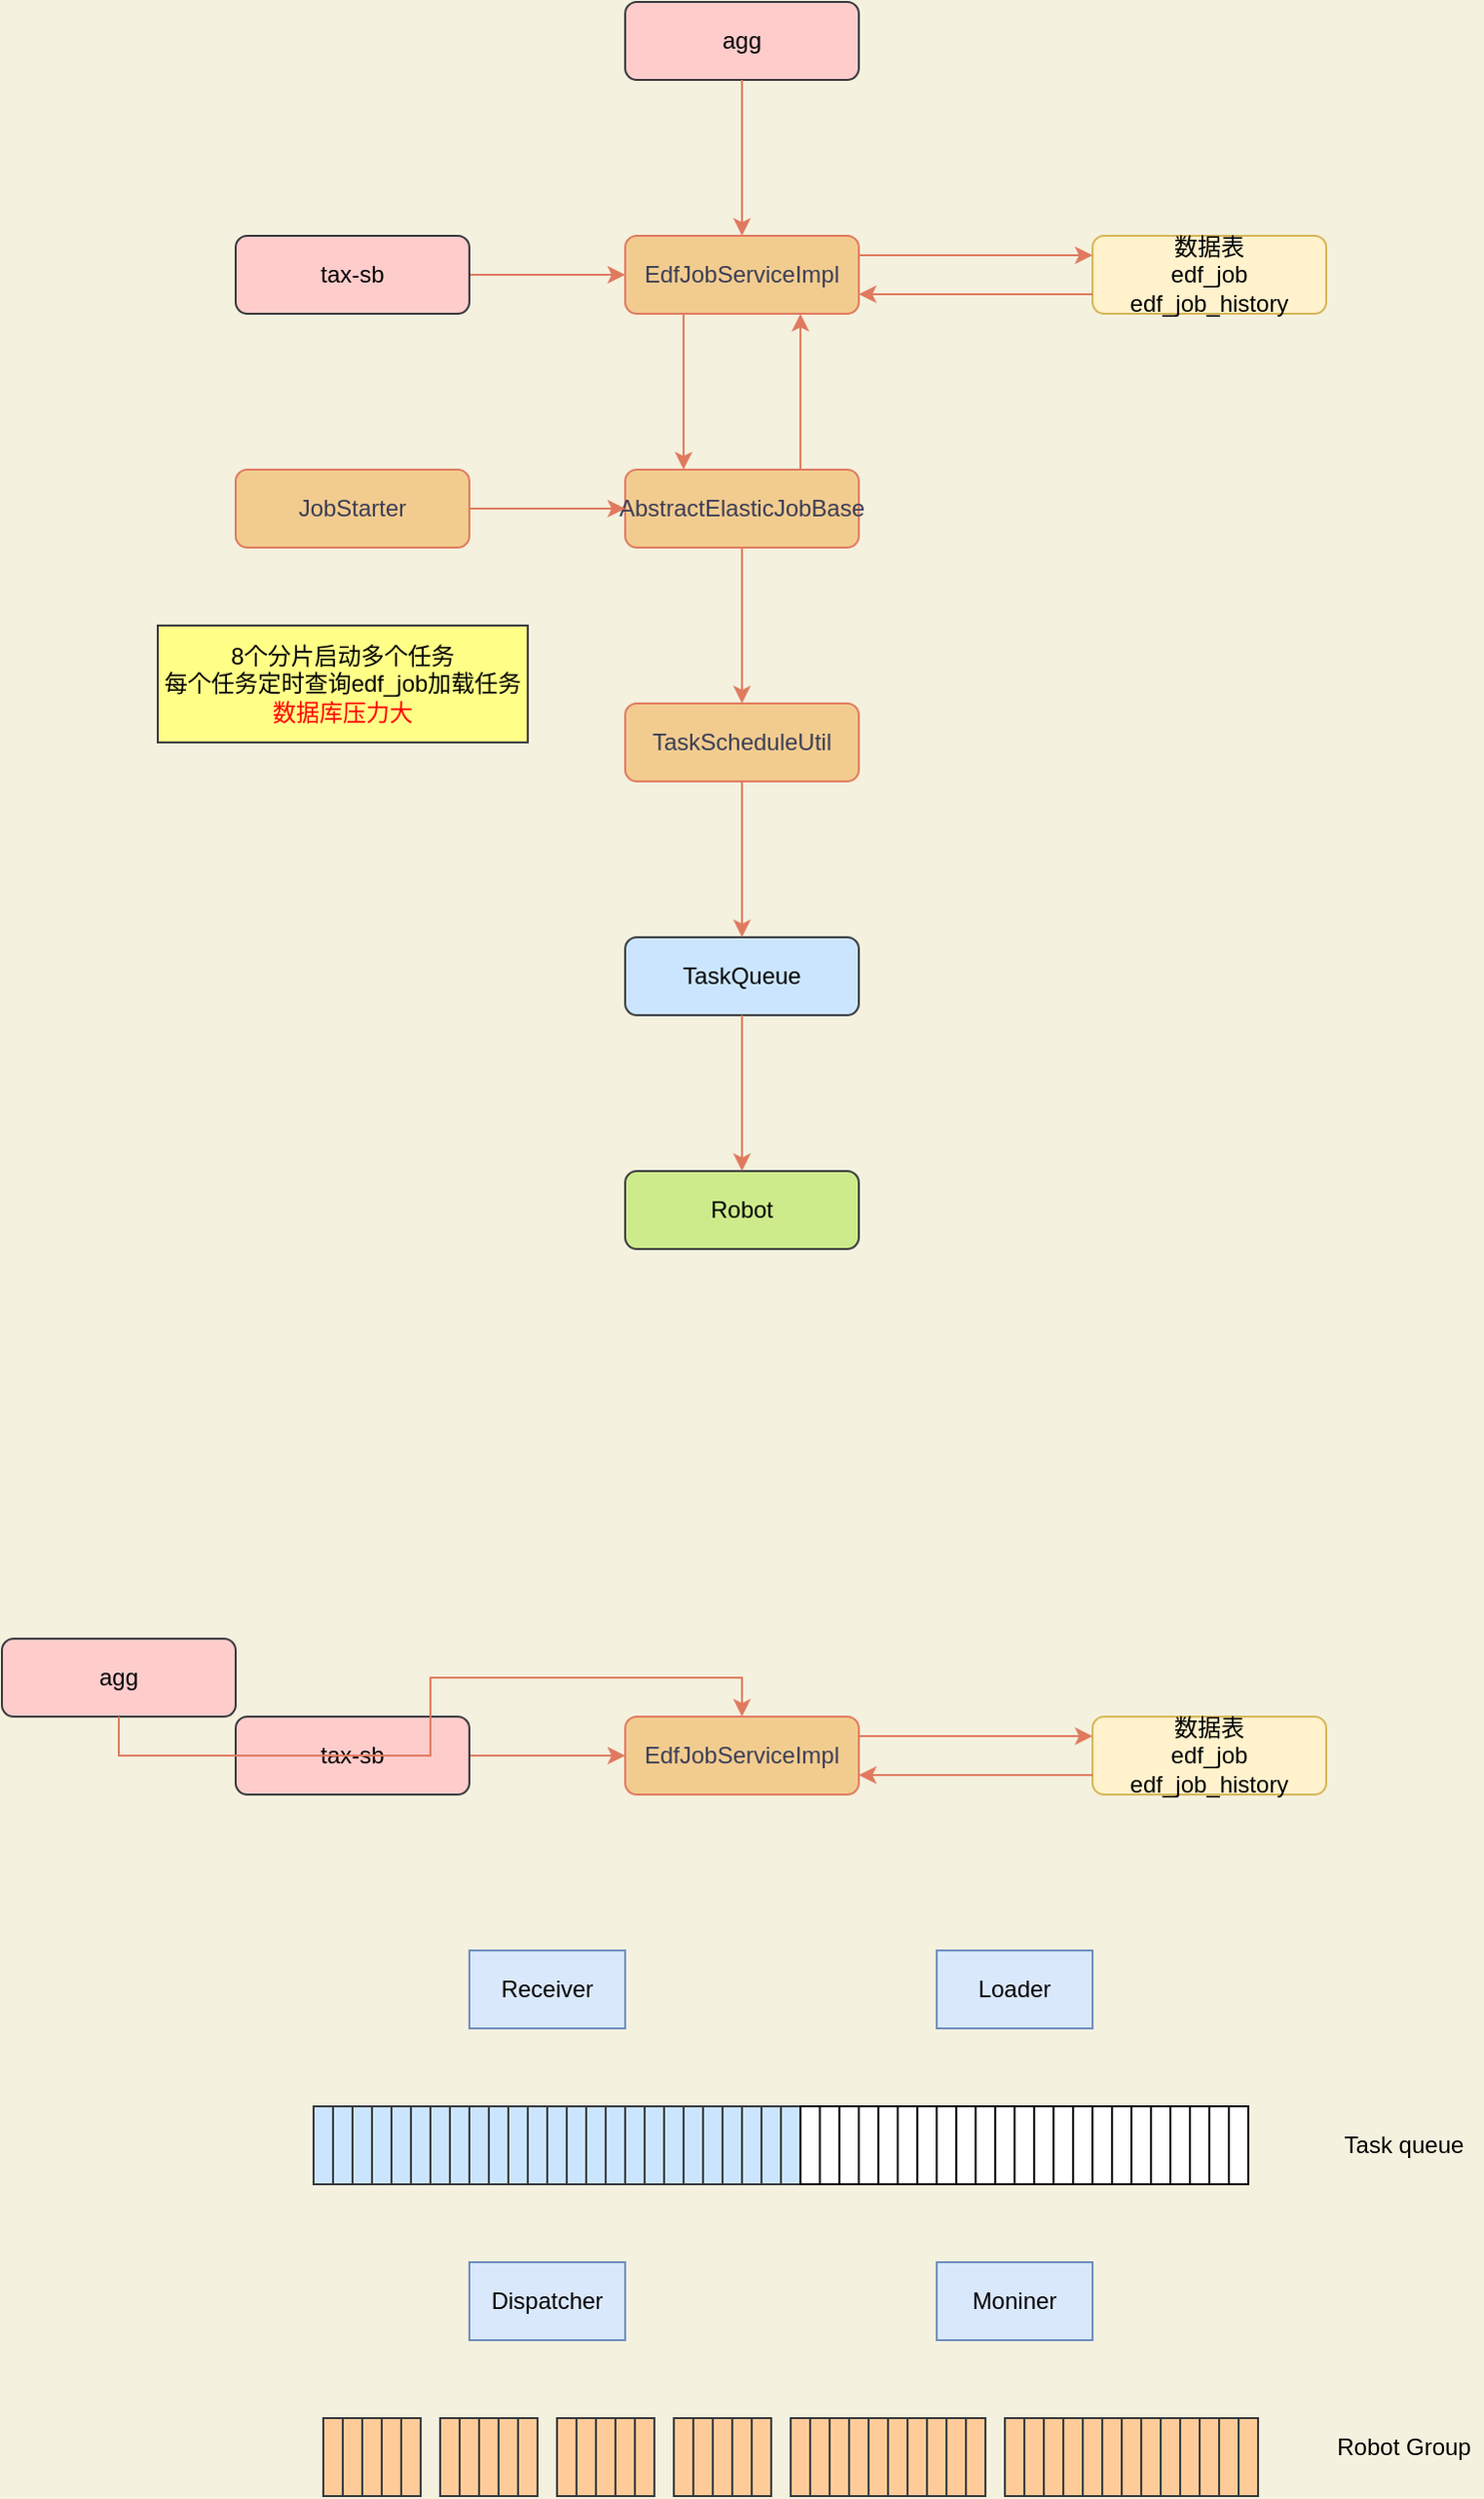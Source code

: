 <mxfile version="16.2.6" type="github">
  <diagram id="C5RBs43oDa-KdzZeNtuy" name="Page-1">
    <mxGraphModel dx="1038" dy="613" grid="1" gridSize="10" guides="1" tooltips="1" connect="1" arrows="1" fold="1" page="1" pageScale="1" pageWidth="827" pageHeight="1169" background="#F4F1DE" math="0" shadow="0">
      <root>
        <mxCell id="WIyWlLk6GJQsqaUBKTNV-0" />
        <mxCell id="WIyWlLk6GJQsqaUBKTNV-1" parent="WIyWlLk6GJQsqaUBKTNV-0" />
        <mxCell id="5LpRbifwJaGGcmGT_of5-8" style="edgeStyle=orthogonalEdgeStyle;rounded=0;orthogonalLoop=1;jettySize=auto;html=1;exitX=1;exitY=0.5;exitDx=0;exitDy=0;entryX=0;entryY=0.5;entryDx=0;entryDy=0;labelBackgroundColor=#F4F1DE;strokeColor=#E07A5F;fontColor=#393C56;" edge="1" parent="WIyWlLk6GJQsqaUBKTNV-1" source="5LpRbifwJaGGcmGT_of5-0" target="5LpRbifwJaGGcmGT_of5-1">
          <mxGeometry relative="1" as="geometry">
            <mxPoint x="350" y="585" as="targetPoint" />
          </mxGeometry>
        </mxCell>
        <mxCell id="5LpRbifwJaGGcmGT_of5-0" value="tax-sb" style="rounded=1;whiteSpace=wrap;html=1;fontSize=12;glass=0;strokeWidth=1;shadow=0;fillColor=#ffcccc;strokeColor=#36393d;" vertex="1" parent="WIyWlLk6GJQsqaUBKTNV-1">
          <mxGeometry x="160" y="560" width="120" height="40" as="geometry" />
        </mxCell>
        <mxCell id="5LpRbifwJaGGcmGT_of5-1" value="EdfJobServiceImpl" style="rounded=1;whiteSpace=wrap;html=1;fontSize=12;glass=0;strokeWidth=1;shadow=0;fillColor=#F2CC8F;strokeColor=#E07A5F;fontColor=#393C56;" vertex="1" parent="WIyWlLk6GJQsqaUBKTNV-1">
          <mxGeometry x="360" y="560" width="120" height="40" as="geometry" />
        </mxCell>
        <mxCell id="5LpRbifwJaGGcmGT_of5-2" value="数据表&lt;br&gt;edf_job&lt;br&gt;edf_job_history" style="rounded=1;whiteSpace=wrap;html=1;fontSize=12;glass=0;strokeWidth=1;shadow=0;fillColor=#fff2cc;strokeColor=#d6b656;" vertex="1" parent="WIyWlLk6GJQsqaUBKTNV-1">
          <mxGeometry x="600" y="560" width="120" height="40" as="geometry" />
        </mxCell>
        <mxCell id="5LpRbifwJaGGcmGT_of5-9" style="edgeStyle=orthogonalEdgeStyle;rounded=0;orthogonalLoop=1;jettySize=auto;html=1;entryX=0;entryY=0.25;entryDx=0;entryDy=0;exitX=1;exitY=0.25;exitDx=0;exitDy=0;labelBackgroundColor=#F4F1DE;strokeColor=#E07A5F;fontColor=#393C56;" edge="1" parent="WIyWlLk6GJQsqaUBKTNV-1" source="5LpRbifwJaGGcmGT_of5-1" target="5LpRbifwJaGGcmGT_of5-2">
          <mxGeometry relative="1" as="geometry">
            <mxPoint x="360" y="595" as="targetPoint" />
            <mxPoint x="480" y="580" as="sourcePoint" />
          </mxGeometry>
        </mxCell>
        <mxCell id="5LpRbifwJaGGcmGT_of5-10" value="JobStarter" style="rounded=1;whiteSpace=wrap;html=1;fontSize=12;glass=0;strokeWidth=1;shadow=0;fillColor=#F2CC8F;strokeColor=#E07A5F;fontColor=#393C56;" vertex="1" parent="WIyWlLk6GJQsqaUBKTNV-1">
          <mxGeometry x="160" y="680" width="120" height="40" as="geometry" />
        </mxCell>
        <mxCell id="5LpRbifwJaGGcmGT_of5-11" value="AbstractElasticJobBase" style="rounded=1;whiteSpace=wrap;html=1;fontSize=12;glass=0;strokeWidth=1;shadow=0;fillColor=#F2CC8F;strokeColor=#E07A5F;fontColor=#393C56;" vertex="1" parent="WIyWlLk6GJQsqaUBKTNV-1">
          <mxGeometry x="360" y="680" width="120" height="40" as="geometry" />
        </mxCell>
        <mxCell id="5LpRbifwJaGGcmGT_of5-12" value="TaskScheduleUtil" style="rounded=1;whiteSpace=wrap;html=1;fontSize=12;glass=0;strokeWidth=1;shadow=0;fillColor=#F2CC8F;strokeColor=#E07A5F;fontColor=#393C56;" vertex="1" parent="WIyWlLk6GJQsqaUBKTNV-1">
          <mxGeometry x="360" y="800" width="120" height="40" as="geometry" />
        </mxCell>
        <mxCell id="5LpRbifwJaGGcmGT_of5-13" value="TaskQueue" style="rounded=1;whiteSpace=wrap;html=1;fontSize=12;glass=0;strokeWidth=1;shadow=0;fillColor=#cce5ff;strokeColor=#36393d;" vertex="1" parent="WIyWlLk6GJQsqaUBKTNV-1">
          <mxGeometry x="360" y="920" width="120" height="40" as="geometry" />
        </mxCell>
        <mxCell id="5LpRbifwJaGGcmGT_of5-14" value="Robot" style="rounded=1;whiteSpace=wrap;html=1;fontSize=12;glass=0;strokeWidth=1;shadow=0;fillColor=#cdeb8b;strokeColor=#36393d;" vertex="1" parent="WIyWlLk6GJQsqaUBKTNV-1">
          <mxGeometry x="360" y="1040" width="120" height="40" as="geometry" />
        </mxCell>
        <mxCell id="5LpRbifwJaGGcmGT_of5-15" style="edgeStyle=orthogonalEdgeStyle;rounded=0;orthogonalLoop=1;jettySize=auto;html=1;exitX=1;exitY=0.5;exitDx=0;exitDy=0;entryX=0;entryY=0.5;entryDx=0;entryDy=0;labelBackgroundColor=#F4F1DE;strokeColor=#E07A5F;fontColor=#393C56;" edge="1" parent="WIyWlLk6GJQsqaUBKTNV-1" source="5LpRbifwJaGGcmGT_of5-10" target="5LpRbifwJaGGcmGT_of5-11">
          <mxGeometry relative="1" as="geometry">
            <mxPoint x="350" y="700" as="targetPoint" />
            <mxPoint x="210" y="650" as="sourcePoint" />
          </mxGeometry>
        </mxCell>
        <mxCell id="5LpRbifwJaGGcmGT_of5-16" style="edgeStyle=orthogonalEdgeStyle;rounded=0;orthogonalLoop=1;jettySize=auto;html=1;exitX=0.5;exitY=1;exitDx=0;exitDy=0;entryX=0.5;entryY=0;entryDx=0;entryDy=0;labelBackgroundColor=#F4F1DE;strokeColor=#E07A5F;fontColor=#393C56;" edge="1" parent="WIyWlLk6GJQsqaUBKTNV-1" source="5LpRbifwJaGGcmGT_of5-11" target="5LpRbifwJaGGcmGT_of5-12">
          <mxGeometry relative="1" as="geometry">
            <mxPoint x="593" y="650" as="targetPoint" />
            <mxPoint x="450" y="650" as="sourcePoint" />
          </mxGeometry>
        </mxCell>
        <mxCell id="5LpRbifwJaGGcmGT_of5-17" style="edgeStyle=orthogonalEdgeStyle;rounded=0;orthogonalLoop=1;jettySize=auto;html=1;exitX=0.25;exitY=1;exitDx=0;exitDy=0;entryX=0.25;entryY=0;entryDx=0;entryDy=0;labelBackgroundColor=#F4F1DE;strokeColor=#E07A5F;fontColor=#393C56;" edge="1" parent="WIyWlLk6GJQsqaUBKTNV-1" source="5LpRbifwJaGGcmGT_of5-1" target="5LpRbifwJaGGcmGT_of5-11">
          <mxGeometry relative="1" as="geometry">
            <mxPoint x="420" y="680" as="targetPoint" />
            <mxPoint x="340" y="819.5" as="sourcePoint" />
          </mxGeometry>
        </mxCell>
        <mxCell id="5LpRbifwJaGGcmGT_of5-19" style="edgeStyle=orthogonalEdgeStyle;rounded=0;orthogonalLoop=1;jettySize=auto;html=1;exitX=0.75;exitY=0;exitDx=0;exitDy=0;entryX=0.75;entryY=1;entryDx=0;entryDy=0;labelBackgroundColor=#F4F1DE;strokeColor=#E07A5F;fontColor=#393C56;" edge="1" parent="WIyWlLk6GJQsqaUBKTNV-1" source="5LpRbifwJaGGcmGT_of5-11" target="5LpRbifwJaGGcmGT_of5-1">
          <mxGeometry relative="1" as="geometry">
            <mxPoint x="470" y="829.5" as="targetPoint" />
            <mxPoint x="350" y="829.5" as="sourcePoint" />
          </mxGeometry>
        </mxCell>
        <mxCell id="5LpRbifwJaGGcmGT_of5-20" style="edgeStyle=orthogonalEdgeStyle;rounded=0;orthogonalLoop=1;jettySize=auto;html=1;entryX=0.5;entryY=0;entryDx=0;entryDy=0;exitX=0.5;exitY=1;exitDx=0;exitDy=0;labelBackgroundColor=#F4F1DE;strokeColor=#E07A5F;fontColor=#393C56;" edge="1" parent="WIyWlLk6GJQsqaUBKTNV-1" source="5LpRbifwJaGGcmGT_of5-12" target="5LpRbifwJaGGcmGT_of5-13">
          <mxGeometry relative="1" as="geometry">
            <mxPoint x="240" y="959.5" as="targetPoint" />
            <mxPoint x="400" y="870" as="sourcePoint" />
          </mxGeometry>
        </mxCell>
        <mxCell id="5LpRbifwJaGGcmGT_of5-21" style="edgeStyle=orthogonalEdgeStyle;rounded=0;orthogonalLoop=1;jettySize=auto;html=1;entryX=0.5;entryY=0;entryDx=0;entryDy=0;exitX=0.5;exitY=1;exitDx=0;exitDy=0;labelBackgroundColor=#F4F1DE;strokeColor=#E07A5F;fontColor=#393C56;" edge="1" parent="WIyWlLk6GJQsqaUBKTNV-1" source="5LpRbifwJaGGcmGT_of5-13" target="5LpRbifwJaGGcmGT_of5-14">
          <mxGeometry relative="1" as="geometry">
            <mxPoint x="250" y="969.5" as="targetPoint" />
            <mxPoint x="363.2" y="970" as="sourcePoint" />
          </mxGeometry>
        </mxCell>
        <mxCell id="5LpRbifwJaGGcmGT_of5-22" style="edgeStyle=orthogonalEdgeStyle;rounded=0;orthogonalLoop=1;jettySize=auto;html=1;entryX=1;entryY=0.75;entryDx=0;entryDy=0;exitX=0;exitY=0.75;exitDx=0;exitDy=0;labelBackgroundColor=#F4F1DE;strokeColor=#E07A5F;fontColor=#393C56;" edge="1" parent="WIyWlLk6GJQsqaUBKTNV-1" source="5LpRbifwJaGGcmGT_of5-2" target="5LpRbifwJaGGcmGT_of5-1">
          <mxGeometry relative="1" as="geometry">
            <mxPoint x="610" y="630" as="targetPoint" />
            <mxPoint x="490" y="630" as="sourcePoint" />
          </mxGeometry>
        </mxCell>
        <mxCell id="5LpRbifwJaGGcmGT_of5-23" value="agg" style="rounded=1;whiteSpace=wrap;html=1;fontSize=12;glass=0;strokeWidth=1;shadow=0;fillColor=#ffcccc;strokeColor=#36393d;" vertex="1" parent="WIyWlLk6GJQsqaUBKTNV-1">
          <mxGeometry x="360" y="440" width="120" height="40" as="geometry" />
        </mxCell>
        <mxCell id="5LpRbifwJaGGcmGT_of5-24" style="edgeStyle=orthogonalEdgeStyle;rounded=0;orthogonalLoop=1;jettySize=auto;html=1;exitX=0.5;exitY=1;exitDx=0;exitDy=0;labelBackgroundColor=#F4F1DE;strokeColor=#E07A5F;fontColor=#393C56;entryX=0.5;entryY=0;entryDx=0;entryDy=0;" edge="1" parent="WIyWlLk6GJQsqaUBKTNV-1" source="5LpRbifwJaGGcmGT_of5-23" target="5LpRbifwJaGGcmGT_of5-1">
          <mxGeometry relative="1" as="geometry">
            <mxPoint x="420" y="550" as="targetPoint" />
            <mxPoint x="413" y="610" as="sourcePoint" />
          </mxGeometry>
        </mxCell>
        <mxCell id="5LpRbifwJaGGcmGT_of5-25" value="&lt;font color=&quot;#000000&quot;&gt;8个分片启动多个任务&lt;br&gt;每个任务定时查询edf_job加载任务&lt;/font&gt;&lt;br&gt;数据库压力大" style="rounded=0;whiteSpace=wrap;html=1;sketch=0;strokeColor=#36393d;fillColor=#ffff88;fontColor=#FF0000;" vertex="1" parent="WIyWlLk6GJQsqaUBKTNV-1">
          <mxGeometry x="120" y="760" width="190" height="60" as="geometry" />
        </mxCell>
        <mxCell id="5LpRbifwJaGGcmGT_of5-29" style="edgeStyle=orthogonalEdgeStyle;rounded=0;orthogonalLoop=1;jettySize=auto;html=1;exitX=1;exitY=0.5;exitDx=0;exitDy=0;entryX=0;entryY=0.5;entryDx=0;entryDy=0;labelBackgroundColor=#F4F1DE;strokeColor=#E07A5F;fontColor=#393C56;" edge="1" parent="WIyWlLk6GJQsqaUBKTNV-1" source="5LpRbifwJaGGcmGT_of5-30" target="5LpRbifwJaGGcmGT_of5-31">
          <mxGeometry relative="1" as="geometry">
            <mxPoint x="350" y="1345" as="targetPoint" />
          </mxGeometry>
        </mxCell>
        <mxCell id="5LpRbifwJaGGcmGT_of5-30" value="tax-sb" style="rounded=1;whiteSpace=wrap;html=1;fontSize=12;glass=0;strokeWidth=1;shadow=0;fillColor=#ffcccc;strokeColor=#36393d;" vertex="1" parent="WIyWlLk6GJQsqaUBKTNV-1">
          <mxGeometry x="160" y="1320" width="120" height="40" as="geometry" />
        </mxCell>
        <mxCell id="5LpRbifwJaGGcmGT_of5-31" value="EdfJobServiceImpl" style="rounded=1;whiteSpace=wrap;html=1;fontSize=12;glass=0;strokeWidth=1;shadow=0;fillColor=#F2CC8F;strokeColor=#E07A5F;fontColor=#393C56;" vertex="1" parent="WIyWlLk6GJQsqaUBKTNV-1">
          <mxGeometry x="360" y="1320" width="120" height="40" as="geometry" />
        </mxCell>
        <mxCell id="5LpRbifwJaGGcmGT_of5-32" value="数据表&lt;br&gt;edf_job&lt;br&gt;edf_job_history" style="rounded=1;whiteSpace=wrap;html=1;fontSize=12;glass=0;strokeWidth=1;shadow=0;fillColor=#fff2cc;strokeColor=#d6b656;" vertex="1" parent="WIyWlLk6GJQsqaUBKTNV-1">
          <mxGeometry x="600" y="1320" width="120" height="40" as="geometry" />
        </mxCell>
        <mxCell id="5LpRbifwJaGGcmGT_of5-33" style="edgeStyle=orthogonalEdgeStyle;rounded=0;orthogonalLoop=1;jettySize=auto;html=1;entryX=0;entryY=0.25;entryDx=0;entryDy=0;exitX=1;exitY=0.25;exitDx=0;exitDy=0;labelBackgroundColor=#F4F1DE;strokeColor=#E07A5F;fontColor=#393C56;" edge="1" parent="WIyWlLk6GJQsqaUBKTNV-1" source="5LpRbifwJaGGcmGT_of5-31" target="5LpRbifwJaGGcmGT_of5-32">
          <mxGeometry relative="1" as="geometry">
            <mxPoint x="360" y="1355" as="targetPoint" />
            <mxPoint x="480" y="1340" as="sourcePoint" />
          </mxGeometry>
        </mxCell>
        <mxCell id="5LpRbifwJaGGcmGT_of5-34" style="edgeStyle=orthogonalEdgeStyle;rounded=0;orthogonalLoop=1;jettySize=auto;html=1;entryX=1;entryY=0.75;entryDx=0;entryDy=0;exitX=0;exitY=0.75;exitDx=0;exitDy=0;labelBackgroundColor=#F4F1DE;strokeColor=#E07A5F;fontColor=#393C56;" edge="1" parent="WIyWlLk6GJQsqaUBKTNV-1" source="5LpRbifwJaGGcmGT_of5-32" target="5LpRbifwJaGGcmGT_of5-31">
          <mxGeometry relative="1" as="geometry">
            <mxPoint x="610" y="1390" as="targetPoint" />
            <mxPoint x="490" y="1390" as="sourcePoint" />
          </mxGeometry>
        </mxCell>
        <mxCell id="5LpRbifwJaGGcmGT_of5-35" value="agg" style="rounded=1;whiteSpace=wrap;html=1;fontSize=12;glass=0;strokeWidth=1;shadow=0;fillColor=#ffcccc;strokeColor=#36393d;" vertex="1" parent="WIyWlLk6GJQsqaUBKTNV-1">
          <mxGeometry x="40" y="1280" width="120" height="40" as="geometry" />
        </mxCell>
        <mxCell id="5LpRbifwJaGGcmGT_of5-36" style="edgeStyle=orthogonalEdgeStyle;rounded=0;orthogonalLoop=1;jettySize=auto;html=1;exitX=0.5;exitY=1;exitDx=0;exitDy=0;labelBackgroundColor=#F4F1DE;strokeColor=#E07A5F;fontColor=#393C56;entryX=0.5;entryY=0;entryDx=0;entryDy=0;" edge="1" parent="WIyWlLk6GJQsqaUBKTNV-1" source="5LpRbifwJaGGcmGT_of5-35" target="5LpRbifwJaGGcmGT_of5-31">
          <mxGeometry relative="1" as="geometry">
            <mxPoint x="420" y="1310" as="targetPoint" />
            <mxPoint x="413" y="1370" as="sourcePoint" />
          </mxGeometry>
        </mxCell>
        <mxCell id="5LpRbifwJaGGcmGT_of5-37" value="" style="rounded=0;whiteSpace=wrap;html=1;sketch=0;fillColor=#cce5ff;strokeColor=#36393d;" vertex="1" parent="WIyWlLk6GJQsqaUBKTNV-1">
          <mxGeometry x="200" y="1520" width="10" height="40" as="geometry" />
        </mxCell>
        <mxCell id="5LpRbifwJaGGcmGT_of5-38" value="" style="rounded=0;whiteSpace=wrap;html=1;sketch=0;fillColor=#cce5ff;strokeColor=#36393d;" vertex="1" parent="WIyWlLk6GJQsqaUBKTNV-1">
          <mxGeometry x="210" y="1520" width="10" height="40" as="geometry" />
        </mxCell>
        <mxCell id="5LpRbifwJaGGcmGT_of5-39" value="" style="rounded=0;whiteSpace=wrap;html=1;sketch=0;fillColor=#cce5ff;strokeColor=#36393d;" vertex="1" parent="WIyWlLk6GJQsqaUBKTNV-1">
          <mxGeometry x="220" y="1520" width="10" height="40" as="geometry" />
        </mxCell>
        <mxCell id="5LpRbifwJaGGcmGT_of5-40" value="" style="rounded=0;whiteSpace=wrap;html=1;sketch=0;fillColor=#cce5ff;strokeColor=#36393d;" vertex="1" parent="WIyWlLk6GJQsqaUBKTNV-1">
          <mxGeometry x="230" y="1520" width="10" height="40" as="geometry" />
        </mxCell>
        <mxCell id="5LpRbifwJaGGcmGT_of5-41" value="" style="rounded=0;whiteSpace=wrap;html=1;sketch=0;fillColor=#cce5ff;strokeColor=#36393d;" vertex="1" parent="WIyWlLk6GJQsqaUBKTNV-1">
          <mxGeometry x="240" y="1520" width="10" height="40" as="geometry" />
        </mxCell>
        <mxCell id="5LpRbifwJaGGcmGT_of5-42" value="" style="rounded=0;whiteSpace=wrap;html=1;sketch=0;fillColor=#cce5ff;strokeColor=#36393d;" vertex="1" parent="WIyWlLk6GJQsqaUBKTNV-1">
          <mxGeometry x="250" y="1520" width="10" height="40" as="geometry" />
        </mxCell>
        <mxCell id="5LpRbifwJaGGcmGT_of5-43" value="" style="rounded=0;whiteSpace=wrap;html=1;sketch=0;fillColor=#cce5ff;strokeColor=#36393d;" vertex="1" parent="WIyWlLk6GJQsqaUBKTNV-1">
          <mxGeometry x="260" y="1520" width="10" height="40" as="geometry" />
        </mxCell>
        <mxCell id="5LpRbifwJaGGcmGT_of5-44" value="" style="rounded=0;whiteSpace=wrap;html=1;sketch=0;fillColor=#cce5ff;strokeColor=#36393d;" vertex="1" parent="WIyWlLk6GJQsqaUBKTNV-1">
          <mxGeometry x="270" y="1520" width="10" height="40" as="geometry" />
        </mxCell>
        <mxCell id="5LpRbifwJaGGcmGT_of5-45" value="" style="rounded=0;whiteSpace=wrap;html=1;sketch=0;fillColor=#cce5ff;strokeColor=#36393d;" vertex="1" parent="WIyWlLk6GJQsqaUBKTNV-1">
          <mxGeometry x="280" y="1520" width="10" height="40" as="geometry" />
        </mxCell>
        <mxCell id="5LpRbifwJaGGcmGT_of5-46" value="" style="rounded=0;whiteSpace=wrap;html=1;sketch=0;fillColor=#cce5ff;strokeColor=#36393d;" vertex="1" parent="WIyWlLk6GJQsqaUBKTNV-1">
          <mxGeometry x="290" y="1520" width="10" height="40" as="geometry" />
        </mxCell>
        <mxCell id="5LpRbifwJaGGcmGT_of5-47" value="" style="rounded=0;whiteSpace=wrap;html=1;sketch=0;fillColor=#cce5ff;strokeColor=#36393d;" vertex="1" parent="WIyWlLk6GJQsqaUBKTNV-1">
          <mxGeometry x="300" y="1520" width="10" height="40" as="geometry" />
        </mxCell>
        <mxCell id="5LpRbifwJaGGcmGT_of5-48" value="" style="rounded=0;whiteSpace=wrap;html=1;sketch=0;fillColor=#cce5ff;strokeColor=#36393d;" vertex="1" parent="WIyWlLk6GJQsqaUBKTNV-1">
          <mxGeometry x="310" y="1520" width="10" height="40" as="geometry" />
        </mxCell>
        <mxCell id="5LpRbifwJaGGcmGT_of5-49" value="" style="rounded=0;whiteSpace=wrap;html=1;sketch=0;fillColor=#cce5ff;strokeColor=#36393d;" vertex="1" parent="WIyWlLk6GJQsqaUBKTNV-1">
          <mxGeometry x="320" y="1520" width="10" height="40" as="geometry" />
        </mxCell>
        <mxCell id="5LpRbifwJaGGcmGT_of5-50" value="" style="rounded=0;whiteSpace=wrap;html=1;sketch=0;fillColor=#cce5ff;strokeColor=#36393d;" vertex="1" parent="WIyWlLk6GJQsqaUBKTNV-1">
          <mxGeometry x="330" y="1520" width="10" height="40" as="geometry" />
        </mxCell>
        <mxCell id="5LpRbifwJaGGcmGT_of5-51" value="" style="rounded=0;whiteSpace=wrap;html=1;sketch=0;fillColor=#cce5ff;strokeColor=#36393d;" vertex="1" parent="WIyWlLk6GJQsqaUBKTNV-1">
          <mxGeometry x="340" y="1520" width="10" height="40" as="geometry" />
        </mxCell>
        <mxCell id="5LpRbifwJaGGcmGT_of5-52" value="" style="rounded=0;whiteSpace=wrap;html=1;sketch=0;fillColor=#cce5ff;strokeColor=#36393d;" vertex="1" parent="WIyWlLk6GJQsqaUBKTNV-1">
          <mxGeometry x="350" y="1520" width="10" height="40" as="geometry" />
        </mxCell>
        <mxCell id="5LpRbifwJaGGcmGT_of5-53" value="" style="rounded=0;whiteSpace=wrap;html=1;sketch=0;fillColor=#cce5ff;strokeColor=#36393d;" vertex="1" parent="WIyWlLk6GJQsqaUBKTNV-1">
          <mxGeometry x="360" y="1520" width="10" height="40" as="geometry" />
        </mxCell>
        <mxCell id="5LpRbifwJaGGcmGT_of5-54" value="" style="rounded=0;whiteSpace=wrap;html=1;sketch=0;fillColor=#cce5ff;strokeColor=#36393d;" vertex="1" parent="WIyWlLk6GJQsqaUBKTNV-1">
          <mxGeometry x="370" y="1520" width="10" height="40" as="geometry" />
        </mxCell>
        <mxCell id="5LpRbifwJaGGcmGT_of5-55" value="" style="rounded=0;whiteSpace=wrap;html=1;sketch=0;fillColor=#cce5ff;strokeColor=#36393d;" vertex="1" parent="WIyWlLk6GJQsqaUBKTNV-1">
          <mxGeometry x="380" y="1520" width="10" height="40" as="geometry" />
        </mxCell>
        <mxCell id="5LpRbifwJaGGcmGT_of5-56" value="" style="rounded=0;whiteSpace=wrap;html=1;sketch=0;fillColor=#cce5ff;strokeColor=#36393d;" vertex="1" parent="WIyWlLk6GJQsqaUBKTNV-1">
          <mxGeometry x="390" y="1520" width="10" height="40" as="geometry" />
        </mxCell>
        <mxCell id="5LpRbifwJaGGcmGT_of5-57" value="" style="rounded=0;whiteSpace=wrap;html=1;sketch=0;fillColor=#cce5ff;strokeColor=#36393d;" vertex="1" parent="WIyWlLk6GJQsqaUBKTNV-1">
          <mxGeometry x="400" y="1520" width="10" height="40" as="geometry" />
        </mxCell>
        <mxCell id="5LpRbifwJaGGcmGT_of5-58" value="" style="rounded=0;whiteSpace=wrap;html=1;sketch=0;fillColor=#cce5ff;strokeColor=#36393d;" vertex="1" parent="WIyWlLk6GJQsqaUBKTNV-1">
          <mxGeometry x="410" y="1520" width="10" height="40" as="geometry" />
        </mxCell>
        <mxCell id="5LpRbifwJaGGcmGT_of5-59" value="" style="rounded=0;whiteSpace=wrap;html=1;sketch=0;fillColor=#cce5ff;strokeColor=#36393d;" vertex="1" parent="WIyWlLk6GJQsqaUBKTNV-1">
          <mxGeometry x="420" y="1520" width="10" height="40" as="geometry" />
        </mxCell>
        <mxCell id="5LpRbifwJaGGcmGT_of5-60" value="" style="rounded=0;whiteSpace=wrap;html=1;sketch=0;fillColor=#cce5ff;strokeColor=#36393d;" vertex="1" parent="WIyWlLk6GJQsqaUBKTNV-1">
          <mxGeometry x="430" y="1520" width="10" height="40" as="geometry" />
        </mxCell>
        <mxCell id="5LpRbifwJaGGcmGT_of5-61" value="" style="rounded=0;whiteSpace=wrap;html=1;sketch=0;fillColor=#cce5ff;strokeColor=#36393d;" vertex="1" parent="WIyWlLk6GJQsqaUBKTNV-1">
          <mxGeometry x="440" y="1520" width="10" height="40" as="geometry" />
        </mxCell>
        <mxCell id="5LpRbifwJaGGcmGT_of5-62" value="" style="rounded=0;whiteSpace=wrap;html=1;sketch=0;" vertex="1" parent="WIyWlLk6GJQsqaUBKTNV-1">
          <mxGeometry x="450" y="1520" width="10" height="40" as="geometry" />
        </mxCell>
        <mxCell id="5LpRbifwJaGGcmGT_of5-63" value="" style="rounded=0;whiteSpace=wrap;html=1;sketch=0;" vertex="1" parent="WIyWlLk6GJQsqaUBKTNV-1">
          <mxGeometry x="460" y="1520" width="10" height="40" as="geometry" />
        </mxCell>
        <mxCell id="5LpRbifwJaGGcmGT_of5-64" value="" style="rounded=0;whiteSpace=wrap;html=1;sketch=0;" vertex="1" parent="WIyWlLk6GJQsqaUBKTNV-1">
          <mxGeometry x="470" y="1520" width="10" height="40" as="geometry" />
        </mxCell>
        <mxCell id="5LpRbifwJaGGcmGT_of5-65" value="" style="rounded=0;whiteSpace=wrap;html=1;sketch=0;" vertex="1" parent="WIyWlLk6GJQsqaUBKTNV-1">
          <mxGeometry x="480" y="1520" width="10" height="40" as="geometry" />
        </mxCell>
        <mxCell id="5LpRbifwJaGGcmGT_of5-66" value="" style="rounded=0;whiteSpace=wrap;html=1;sketch=0;" vertex="1" parent="WIyWlLk6GJQsqaUBKTNV-1">
          <mxGeometry x="490" y="1520" width="10" height="40" as="geometry" />
        </mxCell>
        <mxCell id="5LpRbifwJaGGcmGT_of5-67" value="" style="rounded=0;whiteSpace=wrap;html=1;sketch=0;" vertex="1" parent="WIyWlLk6GJQsqaUBKTNV-1">
          <mxGeometry x="500" y="1520" width="10" height="40" as="geometry" />
        </mxCell>
        <mxCell id="5LpRbifwJaGGcmGT_of5-68" value="" style="rounded=0;whiteSpace=wrap;html=1;sketch=0;" vertex="1" parent="WIyWlLk6GJQsqaUBKTNV-1">
          <mxGeometry x="510" y="1520" width="10" height="40" as="geometry" />
        </mxCell>
        <mxCell id="5LpRbifwJaGGcmGT_of5-69" value="" style="rounded=0;whiteSpace=wrap;html=1;sketch=0;" vertex="1" parent="WIyWlLk6GJQsqaUBKTNV-1">
          <mxGeometry x="520" y="1520" width="10" height="40" as="geometry" />
        </mxCell>
        <mxCell id="5LpRbifwJaGGcmGT_of5-70" value="" style="rounded=0;whiteSpace=wrap;html=1;sketch=0;" vertex="1" parent="WIyWlLk6GJQsqaUBKTNV-1">
          <mxGeometry x="530" y="1520" width="10" height="40" as="geometry" />
        </mxCell>
        <mxCell id="5LpRbifwJaGGcmGT_of5-71" value="" style="rounded=0;whiteSpace=wrap;html=1;sketch=0;" vertex="1" parent="WIyWlLk6GJQsqaUBKTNV-1">
          <mxGeometry x="540" y="1520" width="10" height="40" as="geometry" />
        </mxCell>
        <mxCell id="5LpRbifwJaGGcmGT_of5-72" value="" style="rounded=0;whiteSpace=wrap;html=1;sketch=0;" vertex="1" parent="WIyWlLk6GJQsqaUBKTNV-1">
          <mxGeometry x="550" y="1520" width="10" height="40" as="geometry" />
        </mxCell>
        <mxCell id="5LpRbifwJaGGcmGT_of5-73" value="" style="rounded=0;whiteSpace=wrap;html=1;sketch=0;" vertex="1" parent="WIyWlLk6GJQsqaUBKTNV-1">
          <mxGeometry x="560" y="1520" width="10" height="40" as="geometry" />
        </mxCell>
        <mxCell id="5LpRbifwJaGGcmGT_of5-74" value="" style="rounded=0;whiteSpace=wrap;html=1;sketch=0;" vertex="1" parent="WIyWlLk6GJQsqaUBKTNV-1">
          <mxGeometry x="570" y="1520" width="10" height="40" as="geometry" />
        </mxCell>
        <mxCell id="5LpRbifwJaGGcmGT_of5-75" value="" style="rounded=0;whiteSpace=wrap;html=1;sketch=0;" vertex="1" parent="WIyWlLk6GJQsqaUBKTNV-1">
          <mxGeometry x="580" y="1520" width="10" height="40" as="geometry" />
        </mxCell>
        <mxCell id="5LpRbifwJaGGcmGT_of5-76" value="" style="rounded=0;whiteSpace=wrap;html=1;sketch=0;" vertex="1" parent="WIyWlLk6GJQsqaUBKTNV-1">
          <mxGeometry x="590" y="1520" width="10" height="40" as="geometry" />
        </mxCell>
        <mxCell id="5LpRbifwJaGGcmGT_of5-77" value="" style="rounded=0;whiteSpace=wrap;html=1;sketch=0;" vertex="1" parent="WIyWlLk6GJQsqaUBKTNV-1">
          <mxGeometry x="600" y="1520" width="10" height="40" as="geometry" />
        </mxCell>
        <mxCell id="5LpRbifwJaGGcmGT_of5-78" value="" style="rounded=0;whiteSpace=wrap;html=1;sketch=0;" vertex="1" parent="WIyWlLk6GJQsqaUBKTNV-1">
          <mxGeometry x="610" y="1520" width="10" height="40" as="geometry" />
        </mxCell>
        <mxCell id="5LpRbifwJaGGcmGT_of5-79" value="" style="rounded=0;whiteSpace=wrap;html=1;sketch=0;" vertex="1" parent="WIyWlLk6GJQsqaUBKTNV-1">
          <mxGeometry x="620" y="1520" width="10" height="40" as="geometry" />
        </mxCell>
        <mxCell id="5LpRbifwJaGGcmGT_of5-80" value="" style="rounded=0;whiteSpace=wrap;html=1;sketch=0;" vertex="1" parent="WIyWlLk6GJQsqaUBKTNV-1">
          <mxGeometry x="630" y="1520" width="10" height="40" as="geometry" />
        </mxCell>
        <mxCell id="5LpRbifwJaGGcmGT_of5-81" value="" style="rounded=0;whiteSpace=wrap;html=1;sketch=0;" vertex="1" parent="WIyWlLk6GJQsqaUBKTNV-1">
          <mxGeometry x="640" y="1520" width="10" height="40" as="geometry" />
        </mxCell>
        <mxCell id="5LpRbifwJaGGcmGT_of5-82" value="" style="rounded=0;whiteSpace=wrap;html=1;sketch=0;" vertex="1" parent="WIyWlLk6GJQsqaUBKTNV-1">
          <mxGeometry x="650" y="1520" width="10" height="40" as="geometry" />
        </mxCell>
        <mxCell id="5LpRbifwJaGGcmGT_of5-83" value="" style="rounded=0;whiteSpace=wrap;html=1;sketch=0;" vertex="1" parent="WIyWlLk6GJQsqaUBKTNV-1">
          <mxGeometry x="660" y="1520" width="10" height="40" as="geometry" />
        </mxCell>
        <mxCell id="5LpRbifwJaGGcmGT_of5-84" value="" style="rounded=0;whiteSpace=wrap;html=1;sketch=0;" vertex="1" parent="WIyWlLk6GJQsqaUBKTNV-1">
          <mxGeometry x="670" y="1520" width="10" height="40" as="geometry" />
        </mxCell>
        <mxCell id="5LpRbifwJaGGcmGT_of5-85" value="Receiver" style="rounded=0;whiteSpace=wrap;html=1;sketch=0;strokeColor=#6c8ebf;fillColor=#dae8fc;" vertex="1" parent="WIyWlLk6GJQsqaUBKTNV-1">
          <mxGeometry x="280" y="1440" width="80" height="40" as="geometry" />
        </mxCell>
        <mxCell id="5LpRbifwJaGGcmGT_of5-86" value="Loader" style="rounded=0;whiteSpace=wrap;html=1;sketch=0;strokeColor=#6c8ebf;fillColor=#dae8fc;" vertex="1" parent="WIyWlLk6GJQsqaUBKTNV-1">
          <mxGeometry x="520" y="1440" width="80" height="40" as="geometry" />
        </mxCell>
        <mxCell id="5LpRbifwJaGGcmGT_of5-87" value="Dispatcher" style="rounded=0;whiteSpace=wrap;html=1;sketch=0;strokeColor=#6c8ebf;fillColor=#dae8fc;" vertex="1" parent="WIyWlLk6GJQsqaUBKTNV-1">
          <mxGeometry x="280" y="1600" width="80" height="40" as="geometry" />
        </mxCell>
        <mxCell id="5LpRbifwJaGGcmGT_of5-88" value="Moniner" style="rounded=0;whiteSpace=wrap;html=1;sketch=0;strokeColor=#6c8ebf;fillColor=#dae8fc;" vertex="1" parent="WIyWlLk6GJQsqaUBKTNV-1">
          <mxGeometry x="520" y="1600" width="80" height="40" as="geometry" />
        </mxCell>
        <mxCell id="5LpRbifwJaGGcmGT_of5-89" value="" style="rounded=0;whiteSpace=wrap;html=1;sketch=0;fillColor=#ffcc99;strokeColor=#36393d;" vertex="1" parent="WIyWlLk6GJQsqaUBKTNV-1">
          <mxGeometry x="205" y="1680" width="10" height="40" as="geometry" />
        </mxCell>
        <mxCell id="5LpRbifwJaGGcmGT_of5-90" value="" style="rounded=0;whiteSpace=wrap;html=1;sketch=0;fillColor=#ffcc99;strokeColor=#36393d;" vertex="1" parent="WIyWlLk6GJQsqaUBKTNV-1">
          <mxGeometry x="215" y="1680" width="10" height="40" as="geometry" />
        </mxCell>
        <mxCell id="5LpRbifwJaGGcmGT_of5-91" value="" style="rounded=0;whiteSpace=wrap;html=1;sketch=0;fillColor=#ffcc99;strokeColor=#36393d;" vertex="1" parent="WIyWlLk6GJQsqaUBKTNV-1">
          <mxGeometry x="225" y="1680" width="10" height="40" as="geometry" />
        </mxCell>
        <mxCell id="5LpRbifwJaGGcmGT_of5-92" value="" style="rounded=0;whiteSpace=wrap;html=1;sketch=0;fillColor=#ffcc99;strokeColor=#36393d;" vertex="1" parent="WIyWlLk6GJQsqaUBKTNV-1">
          <mxGeometry x="235" y="1680" width="10" height="40" as="geometry" />
        </mxCell>
        <mxCell id="5LpRbifwJaGGcmGT_of5-93" value="" style="rounded=0;whiteSpace=wrap;html=1;sketch=0;fillColor=#ffcc99;strokeColor=#36393d;" vertex="1" parent="WIyWlLk6GJQsqaUBKTNV-1">
          <mxGeometry x="245" y="1680" width="10" height="40" as="geometry" />
        </mxCell>
        <mxCell id="5LpRbifwJaGGcmGT_of5-95" value="" style="rounded=0;whiteSpace=wrap;html=1;sketch=0;fillColor=#ffcc99;strokeColor=#36393d;" vertex="1" parent="WIyWlLk6GJQsqaUBKTNV-1">
          <mxGeometry x="265" y="1680" width="10" height="40" as="geometry" />
        </mxCell>
        <mxCell id="5LpRbifwJaGGcmGT_of5-96" value="" style="rounded=0;whiteSpace=wrap;html=1;sketch=0;fillColor=#ffcc99;strokeColor=#36393d;" vertex="1" parent="WIyWlLk6GJQsqaUBKTNV-1">
          <mxGeometry x="275" y="1680" width="10" height="40" as="geometry" />
        </mxCell>
        <mxCell id="5LpRbifwJaGGcmGT_of5-97" value="" style="rounded=0;whiteSpace=wrap;html=1;sketch=0;fillColor=#ffcc99;strokeColor=#36393d;" vertex="1" parent="WIyWlLk6GJQsqaUBKTNV-1">
          <mxGeometry x="285" y="1680" width="10" height="40" as="geometry" />
        </mxCell>
        <mxCell id="5LpRbifwJaGGcmGT_of5-98" value="" style="rounded=0;whiteSpace=wrap;html=1;sketch=0;fillColor=#ffcc99;strokeColor=#36393d;" vertex="1" parent="WIyWlLk6GJQsqaUBKTNV-1">
          <mxGeometry x="295" y="1680" width="10" height="40" as="geometry" />
        </mxCell>
        <mxCell id="5LpRbifwJaGGcmGT_of5-99" value="" style="rounded=0;whiteSpace=wrap;html=1;sketch=0;fillColor=#ffcc99;strokeColor=#36393d;" vertex="1" parent="WIyWlLk6GJQsqaUBKTNV-1">
          <mxGeometry x="305" y="1680" width="10" height="40" as="geometry" />
        </mxCell>
        <mxCell id="5LpRbifwJaGGcmGT_of5-101" value="" style="rounded=0;whiteSpace=wrap;html=1;sketch=0;fillColor=#ffcc99;strokeColor=#36393d;" vertex="1" parent="WIyWlLk6GJQsqaUBKTNV-1">
          <mxGeometry x="325" y="1680" width="10" height="40" as="geometry" />
        </mxCell>
        <mxCell id="5LpRbifwJaGGcmGT_of5-102" value="" style="rounded=0;whiteSpace=wrap;html=1;sketch=0;fillColor=#ffcc99;strokeColor=#36393d;" vertex="1" parent="WIyWlLk6GJQsqaUBKTNV-1">
          <mxGeometry x="335" y="1680" width="10" height="40" as="geometry" />
        </mxCell>
        <mxCell id="5LpRbifwJaGGcmGT_of5-103" value="" style="rounded=0;whiteSpace=wrap;html=1;sketch=0;fillColor=#ffcc99;strokeColor=#36393d;" vertex="1" parent="WIyWlLk6GJQsqaUBKTNV-1">
          <mxGeometry x="345" y="1680" width="10" height="40" as="geometry" />
        </mxCell>
        <mxCell id="5LpRbifwJaGGcmGT_of5-104" value="" style="rounded=0;whiteSpace=wrap;html=1;sketch=0;fillColor=#ffcc99;strokeColor=#36393d;" vertex="1" parent="WIyWlLk6GJQsqaUBKTNV-1">
          <mxGeometry x="355" y="1680" width="10" height="40" as="geometry" />
        </mxCell>
        <mxCell id="5LpRbifwJaGGcmGT_of5-105" value="" style="rounded=0;whiteSpace=wrap;html=1;sketch=0;fillColor=#ffcc99;strokeColor=#36393d;" vertex="1" parent="WIyWlLk6GJQsqaUBKTNV-1">
          <mxGeometry x="365" y="1680" width="10" height="40" as="geometry" />
        </mxCell>
        <mxCell id="5LpRbifwJaGGcmGT_of5-107" value="" style="rounded=0;whiteSpace=wrap;html=1;sketch=0;fillColor=#ffcc99;strokeColor=#36393d;" vertex="1" parent="WIyWlLk6GJQsqaUBKTNV-1">
          <mxGeometry x="385" y="1680" width="10" height="40" as="geometry" />
        </mxCell>
        <mxCell id="5LpRbifwJaGGcmGT_of5-108" value="" style="rounded=0;whiteSpace=wrap;html=1;sketch=0;fillColor=#ffcc99;strokeColor=#36393d;" vertex="1" parent="WIyWlLk6GJQsqaUBKTNV-1">
          <mxGeometry x="395" y="1680" width="10" height="40" as="geometry" />
        </mxCell>
        <mxCell id="5LpRbifwJaGGcmGT_of5-109" value="" style="rounded=0;whiteSpace=wrap;html=1;sketch=0;fillColor=#ffcc99;strokeColor=#36393d;" vertex="1" parent="WIyWlLk6GJQsqaUBKTNV-1">
          <mxGeometry x="405" y="1680" width="10" height="40" as="geometry" />
        </mxCell>
        <mxCell id="5LpRbifwJaGGcmGT_of5-110" value="" style="rounded=0;whiteSpace=wrap;html=1;sketch=0;fillColor=#ffcc99;strokeColor=#36393d;" vertex="1" parent="WIyWlLk6GJQsqaUBKTNV-1">
          <mxGeometry x="415" y="1680" width="10" height="40" as="geometry" />
        </mxCell>
        <mxCell id="5LpRbifwJaGGcmGT_of5-111" value="" style="rounded=0;whiteSpace=wrap;html=1;sketch=0;fillColor=#ffcc99;strokeColor=#36393d;" vertex="1" parent="WIyWlLk6GJQsqaUBKTNV-1">
          <mxGeometry x="425" y="1680" width="10" height="40" as="geometry" />
        </mxCell>
        <mxCell id="5LpRbifwJaGGcmGT_of5-113" value="" style="rounded=0;whiteSpace=wrap;html=1;sketch=0;fillColor=#ffcc99;strokeColor=#36393d;" vertex="1" parent="WIyWlLk6GJQsqaUBKTNV-1">
          <mxGeometry x="445" y="1680" width="10" height="40" as="geometry" />
        </mxCell>
        <mxCell id="5LpRbifwJaGGcmGT_of5-114" value="" style="rounded=0;whiteSpace=wrap;html=1;sketch=0;fillColor=#ffcc99;strokeColor=#36393d;" vertex="1" parent="WIyWlLk6GJQsqaUBKTNV-1">
          <mxGeometry x="455" y="1680" width="10" height="40" as="geometry" />
        </mxCell>
        <mxCell id="5LpRbifwJaGGcmGT_of5-115" value="" style="rounded=0;whiteSpace=wrap;html=1;sketch=0;fillColor=#ffcc99;strokeColor=#36393d;" vertex="1" parent="WIyWlLk6GJQsqaUBKTNV-1">
          <mxGeometry x="465" y="1680" width="10" height="40" as="geometry" />
        </mxCell>
        <mxCell id="5LpRbifwJaGGcmGT_of5-116" value="" style="rounded=0;whiteSpace=wrap;html=1;sketch=0;fillColor=#ffcc99;strokeColor=#36393d;" vertex="1" parent="WIyWlLk6GJQsqaUBKTNV-1">
          <mxGeometry x="475" y="1680" width="10" height="40" as="geometry" />
        </mxCell>
        <mxCell id="5LpRbifwJaGGcmGT_of5-117" value="" style="rounded=0;whiteSpace=wrap;html=1;sketch=0;fillColor=#ffcc99;strokeColor=#36393d;" vertex="1" parent="WIyWlLk6GJQsqaUBKTNV-1">
          <mxGeometry x="485" y="1680" width="10" height="40" as="geometry" />
        </mxCell>
        <mxCell id="5LpRbifwJaGGcmGT_of5-118" value="" style="rounded=0;whiteSpace=wrap;html=1;sketch=0;fillColor=#ffcc99;strokeColor=#36393d;" vertex="1" parent="WIyWlLk6GJQsqaUBKTNV-1">
          <mxGeometry x="495" y="1680" width="10" height="40" as="geometry" />
        </mxCell>
        <mxCell id="5LpRbifwJaGGcmGT_of5-119" value="" style="rounded=0;whiteSpace=wrap;html=1;sketch=0;fillColor=#ffcc99;strokeColor=#36393d;" vertex="1" parent="WIyWlLk6GJQsqaUBKTNV-1">
          <mxGeometry x="505" y="1680" width="10" height="40" as="geometry" />
        </mxCell>
        <mxCell id="5LpRbifwJaGGcmGT_of5-120" value="" style="rounded=0;whiteSpace=wrap;html=1;sketch=0;fillColor=#ffcc99;strokeColor=#36393d;" vertex="1" parent="WIyWlLk6GJQsqaUBKTNV-1">
          <mxGeometry x="515" y="1680" width="10" height="40" as="geometry" />
        </mxCell>
        <mxCell id="5LpRbifwJaGGcmGT_of5-121" value="" style="rounded=0;whiteSpace=wrap;html=1;sketch=0;fillColor=#ffcc99;strokeColor=#36393d;" vertex="1" parent="WIyWlLk6GJQsqaUBKTNV-1">
          <mxGeometry x="525" y="1680" width="10" height="40" as="geometry" />
        </mxCell>
        <mxCell id="5LpRbifwJaGGcmGT_of5-122" value="" style="rounded=0;whiteSpace=wrap;html=1;sketch=0;fillColor=#ffcc99;strokeColor=#36393d;" vertex="1" parent="WIyWlLk6GJQsqaUBKTNV-1">
          <mxGeometry x="535" y="1680" width="10" height="40" as="geometry" />
        </mxCell>
        <mxCell id="5LpRbifwJaGGcmGT_of5-124" value="" style="rounded=0;whiteSpace=wrap;html=1;sketch=0;fillColor=#ffcc99;strokeColor=#36393d;" vertex="1" parent="WIyWlLk6GJQsqaUBKTNV-1">
          <mxGeometry x="555" y="1680" width="10" height="40" as="geometry" />
        </mxCell>
        <mxCell id="5LpRbifwJaGGcmGT_of5-125" value="" style="rounded=0;whiteSpace=wrap;html=1;sketch=0;fillColor=#ffcc99;strokeColor=#36393d;" vertex="1" parent="WIyWlLk6GJQsqaUBKTNV-1">
          <mxGeometry x="565" y="1680" width="10" height="40" as="geometry" />
        </mxCell>
        <mxCell id="5LpRbifwJaGGcmGT_of5-126" value="" style="rounded=0;whiteSpace=wrap;html=1;sketch=0;fillColor=#ffcc99;strokeColor=#36393d;" vertex="1" parent="WIyWlLk6GJQsqaUBKTNV-1">
          <mxGeometry x="575" y="1680" width="10" height="40" as="geometry" />
        </mxCell>
        <mxCell id="5LpRbifwJaGGcmGT_of5-127" value="" style="rounded=0;whiteSpace=wrap;html=1;sketch=0;fillColor=#ffcc99;strokeColor=#36393d;" vertex="1" parent="WIyWlLk6GJQsqaUBKTNV-1">
          <mxGeometry x="585" y="1680" width="10" height="40" as="geometry" />
        </mxCell>
        <mxCell id="5LpRbifwJaGGcmGT_of5-128" value="" style="rounded=0;whiteSpace=wrap;html=1;sketch=0;fillColor=#ffcc99;strokeColor=#36393d;" vertex="1" parent="WIyWlLk6GJQsqaUBKTNV-1">
          <mxGeometry x="595" y="1680" width="10" height="40" as="geometry" />
        </mxCell>
        <mxCell id="5LpRbifwJaGGcmGT_of5-129" value="" style="rounded=0;whiteSpace=wrap;html=1;sketch=0;fillColor=#ffcc99;strokeColor=#36393d;" vertex="1" parent="WIyWlLk6GJQsqaUBKTNV-1">
          <mxGeometry x="605" y="1680" width="10" height="40" as="geometry" />
        </mxCell>
        <mxCell id="5LpRbifwJaGGcmGT_of5-130" value="" style="rounded=0;whiteSpace=wrap;html=1;sketch=0;fillColor=#ffcc99;strokeColor=#36393d;" vertex="1" parent="WIyWlLk6GJQsqaUBKTNV-1">
          <mxGeometry x="615" y="1680" width="10" height="40" as="geometry" />
        </mxCell>
        <mxCell id="5LpRbifwJaGGcmGT_of5-131" value="" style="rounded=0;whiteSpace=wrap;html=1;sketch=0;fillColor=#ffcc99;strokeColor=#36393d;" vertex="1" parent="WIyWlLk6GJQsqaUBKTNV-1">
          <mxGeometry x="625" y="1680" width="10" height="40" as="geometry" />
        </mxCell>
        <mxCell id="5LpRbifwJaGGcmGT_of5-132" value="" style="rounded=0;whiteSpace=wrap;html=1;sketch=0;fillColor=#ffcc99;strokeColor=#36393d;" vertex="1" parent="WIyWlLk6GJQsqaUBKTNV-1">
          <mxGeometry x="635" y="1680" width="10" height="40" as="geometry" />
        </mxCell>
        <mxCell id="5LpRbifwJaGGcmGT_of5-133" value="" style="rounded=0;whiteSpace=wrap;html=1;sketch=0;fillColor=#ffcc99;strokeColor=#36393d;" vertex="1" parent="WIyWlLk6GJQsqaUBKTNV-1">
          <mxGeometry x="645" y="1680" width="10" height="40" as="geometry" />
        </mxCell>
        <mxCell id="5LpRbifwJaGGcmGT_of5-134" value="" style="rounded=0;whiteSpace=wrap;html=1;sketch=0;fillColor=#ffcc99;strokeColor=#36393d;" vertex="1" parent="WIyWlLk6GJQsqaUBKTNV-1">
          <mxGeometry x="655" y="1680" width="10" height="40" as="geometry" />
        </mxCell>
        <mxCell id="5LpRbifwJaGGcmGT_of5-135" value="" style="rounded=0;whiteSpace=wrap;html=1;sketch=0;fillColor=#ffcc99;strokeColor=#36393d;" vertex="1" parent="WIyWlLk6GJQsqaUBKTNV-1">
          <mxGeometry x="665" y="1680" width="10" height="40" as="geometry" />
        </mxCell>
        <mxCell id="5LpRbifwJaGGcmGT_of5-136" value="" style="rounded=0;whiteSpace=wrap;html=1;sketch=0;fillColor=#ffcc99;strokeColor=#36393d;" vertex="1" parent="WIyWlLk6GJQsqaUBKTNV-1">
          <mxGeometry x="675" y="1680" width="10" height="40" as="geometry" />
        </mxCell>
        <mxCell id="5LpRbifwJaGGcmGT_of5-137" value="Task queue" style="text;html=1;strokeColor=none;fillColor=none;align=center;verticalAlign=middle;whiteSpace=wrap;rounded=0;sketch=0;fontColor=#000000;" vertex="1" parent="WIyWlLk6GJQsqaUBKTNV-1">
          <mxGeometry x="720" y="1525" width="80" height="30" as="geometry" />
        </mxCell>
        <mxCell id="5LpRbifwJaGGcmGT_of5-138" value="Robot Group" style="text;html=1;strokeColor=none;fillColor=none;align=center;verticalAlign=middle;whiteSpace=wrap;rounded=0;sketch=0;fontColor=#000000;" vertex="1" parent="WIyWlLk6GJQsqaUBKTNV-1">
          <mxGeometry x="720" y="1680" width="80" height="30" as="geometry" />
        </mxCell>
      </root>
    </mxGraphModel>
  </diagram>
</mxfile>
